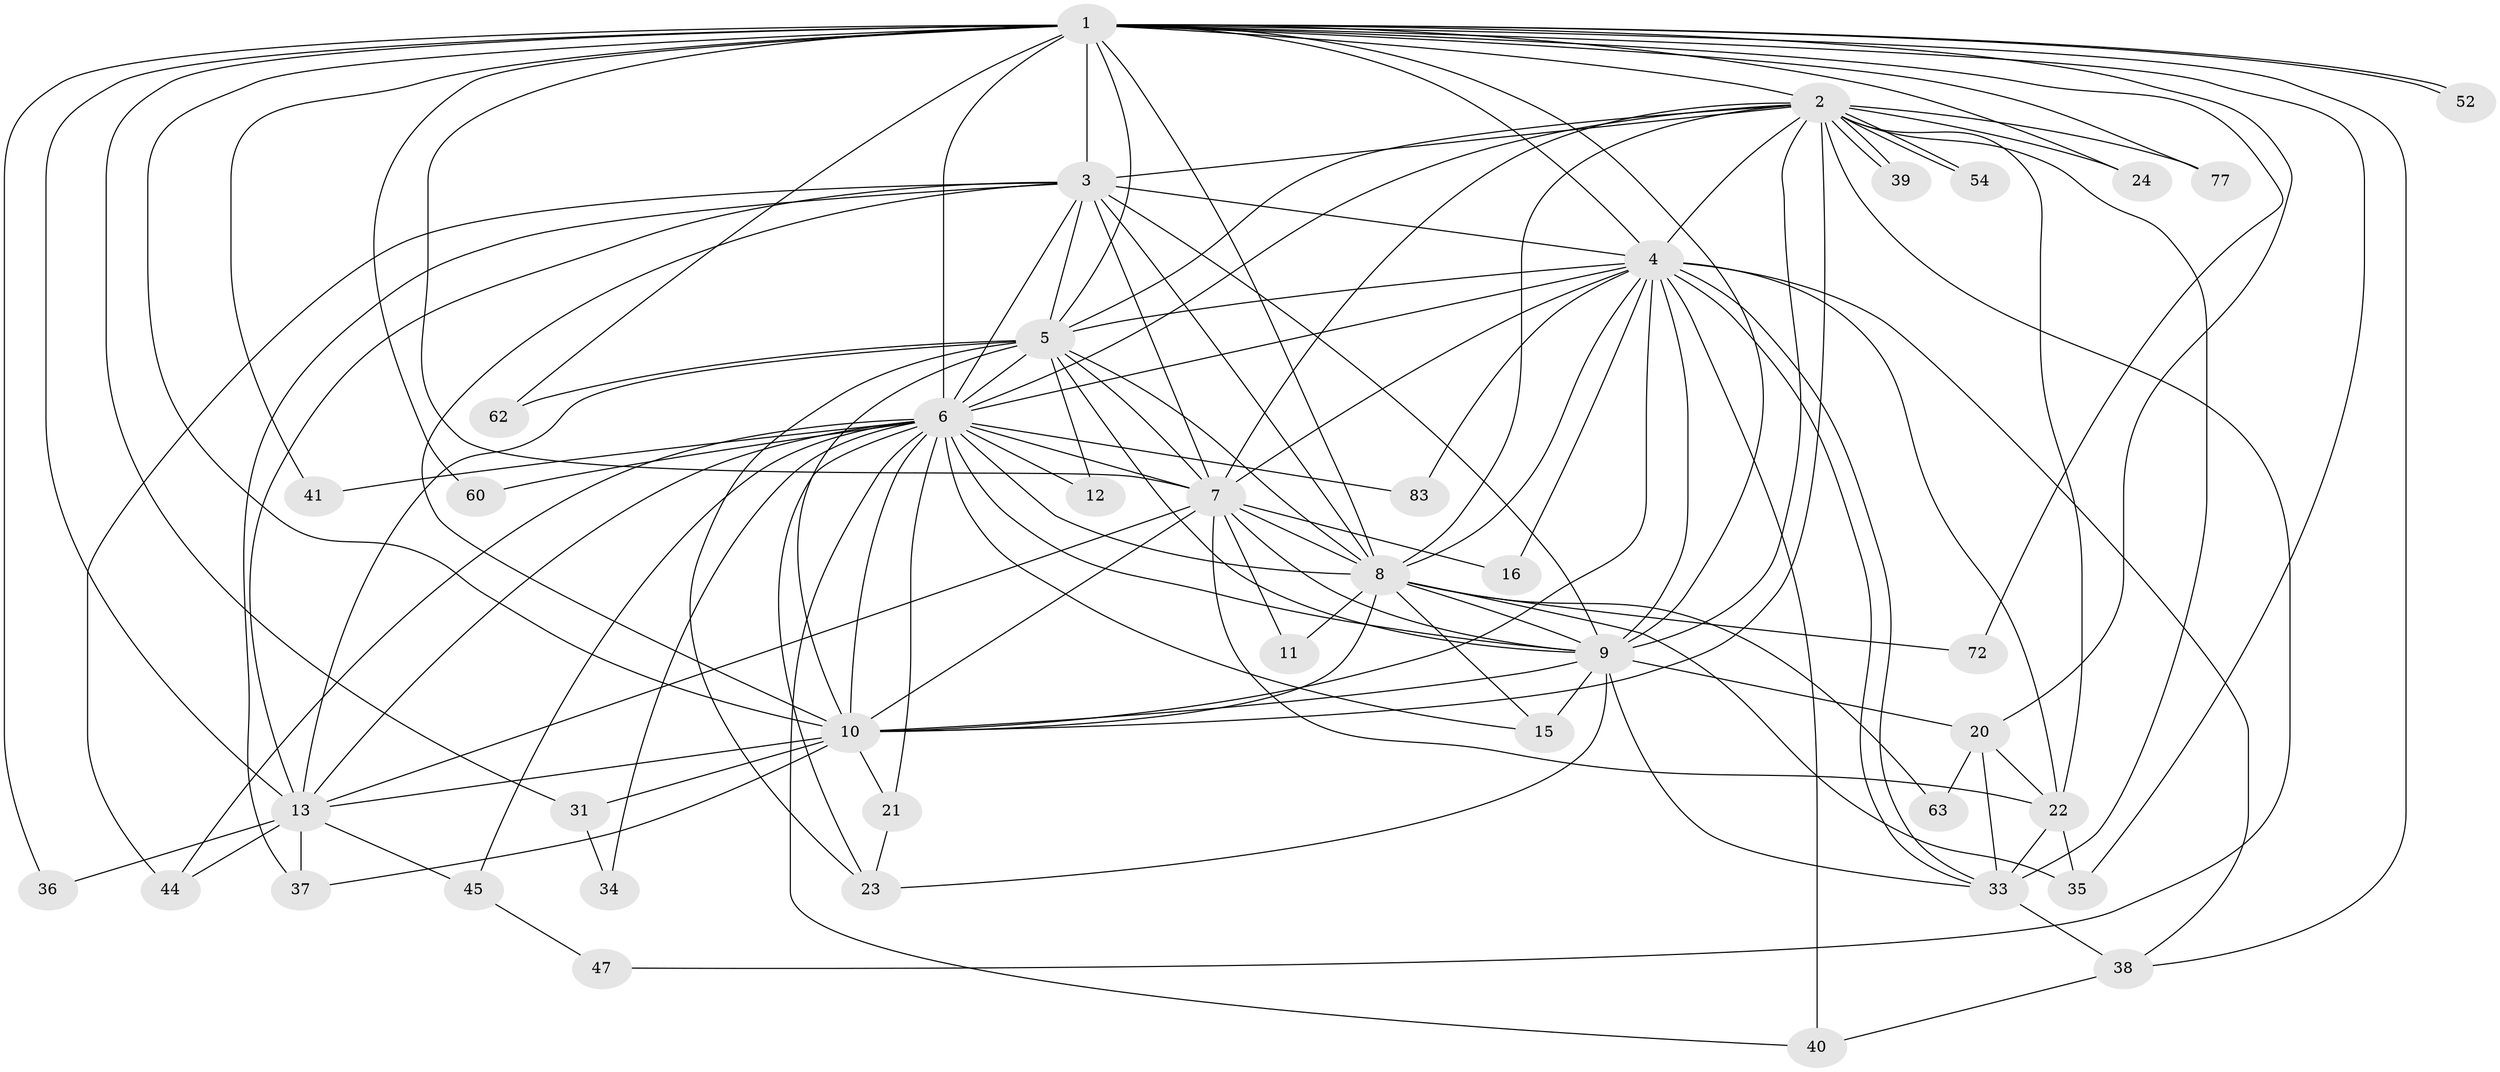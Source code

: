 // original degree distribution, {29: 0.012048192771084338, 22: 0.024096385542168676, 18: 0.012048192771084338, 17: 0.03614457831325301, 13: 0.012048192771084338, 16: 0.024096385542168676, 2: 0.5060240963855421, 10: 0.012048192771084338, 3: 0.27710843373493976, 4: 0.04819277108433735, 5: 0.024096385542168676, 6: 0.012048192771084338}
// Generated by graph-tools (version 1.1) at 2025/13/03/09/25 04:13:51]
// undirected, 41 vertices, 125 edges
graph export_dot {
graph [start="1"]
  node [color=gray90,style=filled];
  1;
  2;
  3 [super="+68+70+78+51+55+29"];
  4 [super="+50"];
  5;
  6 [super="+28+26"];
  7 [super="+27+43"];
  8 [super="+56+19"];
  9 [super="+71+61+66+14"];
  10 [super="+25"];
  11;
  12;
  13 [super="+17+53+18+42+32"];
  15;
  16;
  20;
  21;
  22 [super="+30"];
  23 [super="+48"];
  24 [super="+74"];
  31;
  33 [super="+76+65+58"];
  34;
  35;
  36;
  37 [super="+46"];
  38;
  39;
  40;
  41;
  44 [super="+49"];
  45;
  47;
  52;
  54;
  60;
  62;
  63;
  72;
  77;
  83;
  1 -- 2;
  1 -- 3 [weight=4];
  1 -- 4;
  1 -- 5;
  1 -- 6 [weight=2];
  1 -- 7 [weight=2];
  1 -- 8;
  1 -- 9 [weight=2];
  1 -- 10;
  1 -- 20;
  1 -- 24;
  1 -- 31;
  1 -- 35;
  1 -- 36;
  1 -- 38;
  1 -- 41;
  1 -- 52;
  1 -- 52;
  1 -- 60;
  1 -- 62;
  1 -- 72;
  1 -- 77;
  1 -- 13;
  2 -- 3;
  2 -- 4 [weight=2];
  2 -- 5;
  2 -- 6;
  2 -- 7;
  2 -- 8;
  2 -- 9 [weight=2];
  2 -- 10;
  2 -- 24 [weight=2];
  2 -- 39;
  2 -- 39;
  2 -- 47;
  2 -- 54;
  2 -- 54;
  2 -- 77;
  2 -- 33 [weight=2];
  2 -- 22;
  3 -- 4;
  3 -- 5;
  3 -- 6;
  3 -- 7 [weight=2];
  3 -- 8 [weight=2];
  3 -- 9 [weight=2];
  3 -- 10;
  3 -- 13 [weight=3];
  3 -- 37;
  3 -- 44;
  4 -- 5;
  4 -- 6;
  4 -- 7;
  4 -- 8;
  4 -- 9 [weight=2];
  4 -- 10;
  4 -- 16;
  4 -- 33;
  4 -- 33;
  4 -- 38;
  4 -- 83;
  4 -- 22;
  4 -- 40;
  5 -- 6;
  5 -- 7;
  5 -- 8;
  5 -- 9;
  5 -- 10;
  5 -- 12;
  5 -- 62;
  5 -- 13;
  5 -- 23;
  6 -- 7;
  6 -- 8;
  6 -- 9;
  6 -- 10 [weight=2];
  6 -- 12;
  6 -- 15;
  6 -- 21;
  6 -- 23;
  6 -- 40;
  6 -- 41;
  6 -- 45;
  6 -- 60;
  6 -- 83;
  6 -- 34;
  6 -- 13;
  6 -- 44;
  7 -- 8;
  7 -- 9;
  7 -- 10;
  7 -- 11;
  7 -- 16;
  7 -- 22 [weight=2];
  7 -- 13;
  8 -- 9 [weight=2];
  8 -- 10 [weight=2];
  8 -- 11;
  8 -- 63;
  8 -- 72;
  8 -- 15;
  8 -- 35;
  9 -- 10 [weight=2];
  9 -- 15 [weight=2];
  9 -- 20;
  9 -- 23;
  9 -- 33;
  10 -- 13 [weight=2];
  10 -- 21;
  10 -- 31;
  10 -- 37;
  13 -- 36;
  13 -- 44;
  13 -- 37;
  13 -- 45;
  20 -- 22;
  20 -- 63;
  20 -- 33;
  21 -- 23;
  22 -- 35;
  22 -- 33;
  31 -- 34;
  33 -- 38;
  38 -- 40;
  45 -- 47;
}
